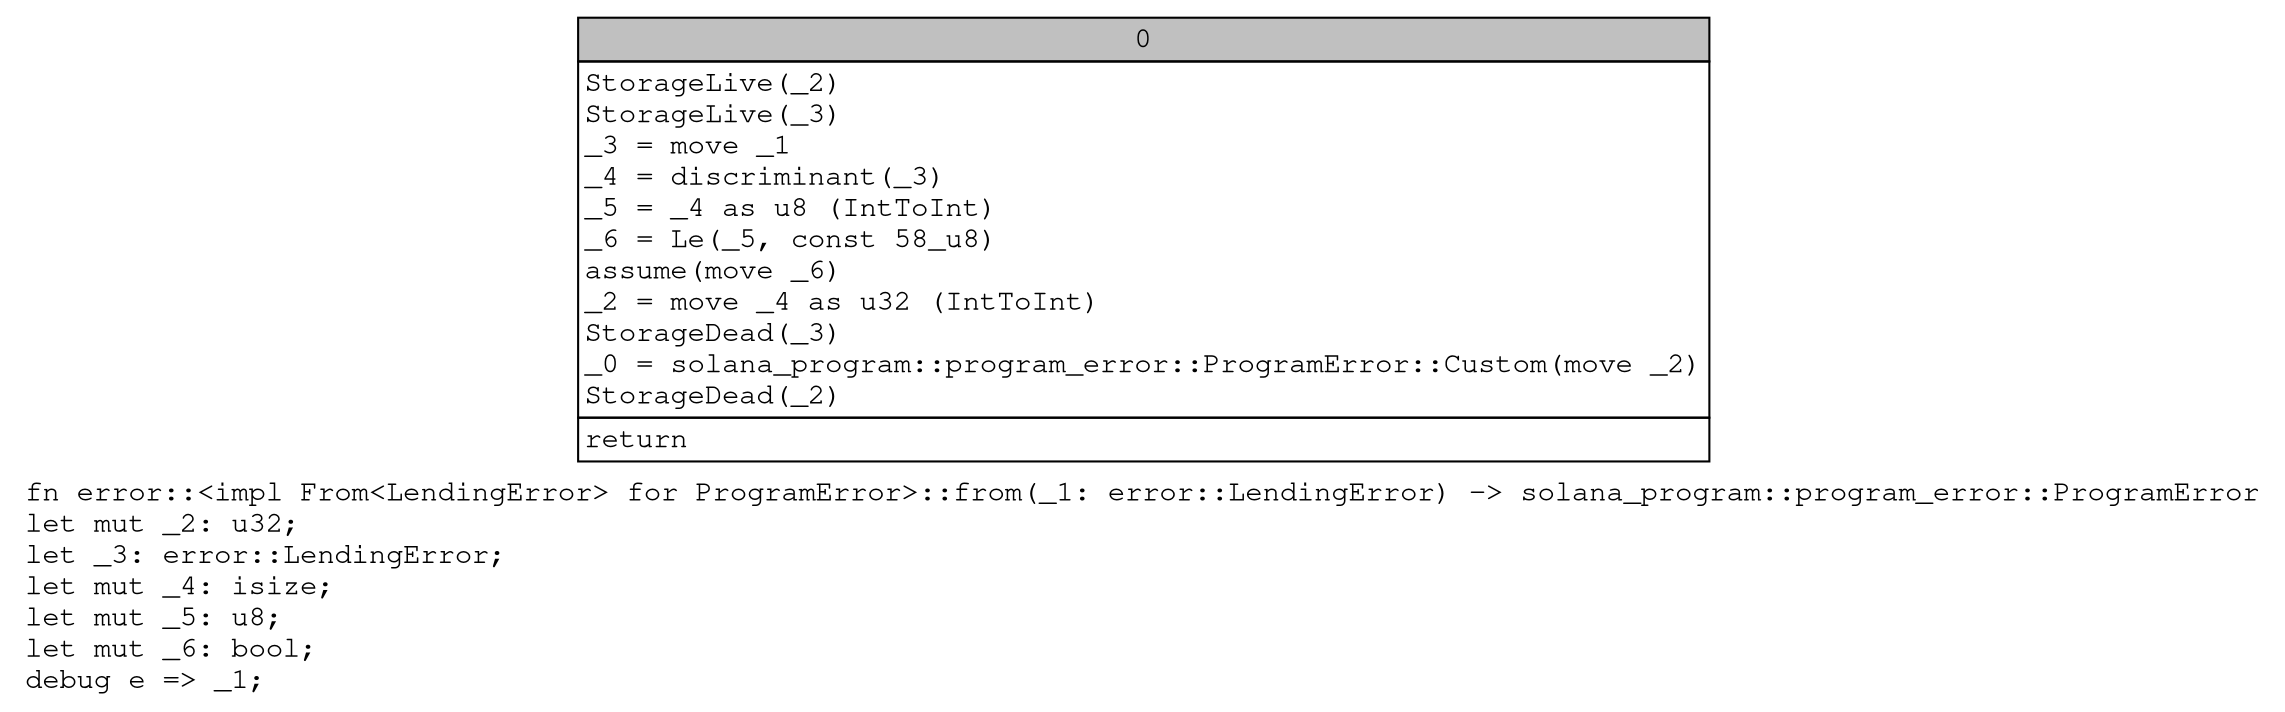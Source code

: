 digraph Mir_0_14 {
    graph [fontname="Courier, monospace"];
    node [fontname="Courier, monospace"];
    edge [fontname="Courier, monospace"];
    label=<fn error::&lt;impl From&lt;LendingError&gt; for ProgramError&gt;::from(_1: error::LendingError) -&gt; solana_program::program_error::ProgramError<br align="left"/>let mut _2: u32;<br align="left"/>let _3: error::LendingError;<br align="left"/>let mut _4: isize;<br align="left"/>let mut _5: u8;<br align="left"/>let mut _6: bool;<br align="left"/>debug e =&gt; _1;<br align="left"/>>;
    bb0__0_14 [shape="none", label=<<table border="0" cellborder="1" cellspacing="0"><tr><td bgcolor="gray" align="center" colspan="1">0</td></tr><tr><td align="left" balign="left">StorageLive(_2)<br/>StorageLive(_3)<br/>_3 = move _1<br/>_4 = discriminant(_3)<br/>_5 = _4 as u8 (IntToInt)<br/>_6 = Le(_5, const 58_u8)<br/>assume(move _6)<br/>_2 = move _4 as u32 (IntToInt)<br/>StorageDead(_3)<br/>_0 = solana_program::program_error::ProgramError::Custom(move _2)<br/>StorageDead(_2)<br/></td></tr><tr><td align="left">return</td></tr></table>>];
}
